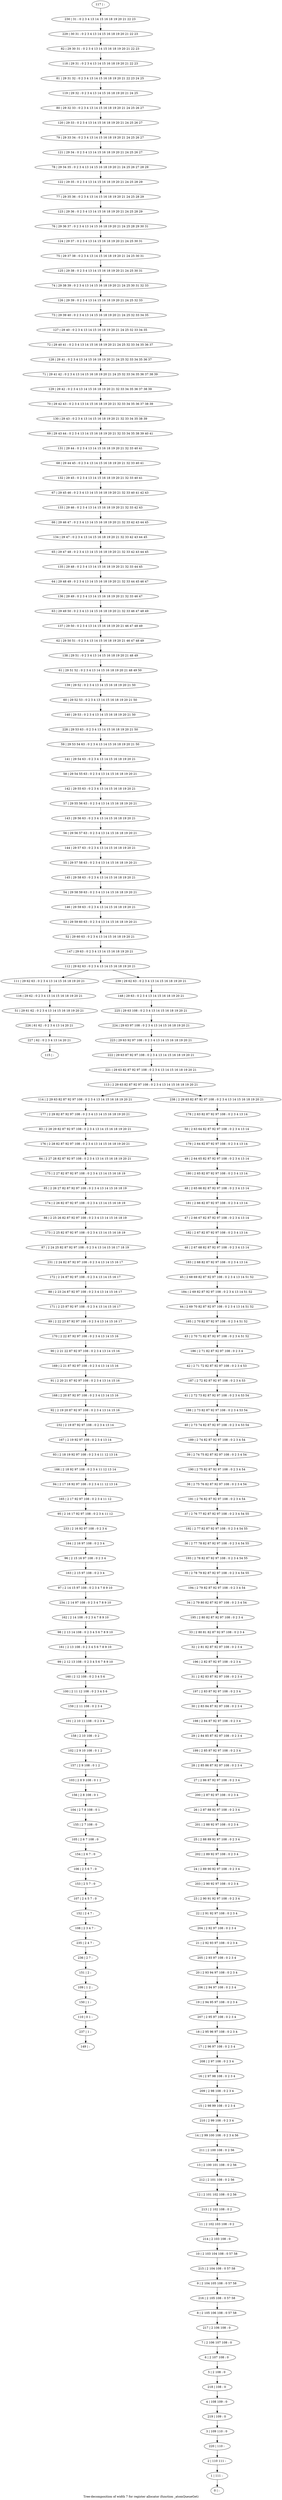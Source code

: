digraph G {
graph [label="Tree-decomposition of width 7 for register allocator (function _atomQueueGet)"]
0[label="0 | : "];
1[label="1 | 111 : "];
2[label="2 | 110 111 : "];
3[label="3 | 109 110 : 0 "];
4[label="4 | 108 109 : 0 "];
5[label="5 | 2 108 : 0 "];
6[label="6 | 2 107 108 : 0 "];
7[label="7 | 2 106 107 108 : 0 "];
8[label="8 | 2 105 106 108 : 0 57 58 "];
9[label="9 | 2 104 105 108 : 0 57 58 "];
10[label="10 | 2 103 104 108 : 0 57 58 "];
11[label="11 | 2 102 103 108 : 0 2 "];
12[label="12 | 2 101 102 108 : 0 2 56 "];
13[label="13 | 2 100 101 108 : 0 2 56 "];
14[label="14 | 2 99 100 108 : 0 2 3 4 56 "];
15[label="15 | 2 98 99 108 : 0 2 3 4 "];
16[label="16 | 2 97 98 108 : 0 2 3 4 "];
17[label="17 | 2 96 97 108 : 0 2 3 4 "];
18[label="18 | 2 95 96 97 108 : 0 2 3 4 "];
19[label="19 | 2 94 95 97 108 : 0 2 3 4 "];
20[label="20 | 2 93 94 97 108 : 0 2 3 4 "];
21[label="21 | 2 92 93 97 108 : 0 2 3 4 "];
22[label="22 | 2 91 92 97 108 : 0 2 3 4 "];
23[label="23 | 2 90 91 92 97 108 : 0 2 3 4 "];
24[label="24 | 2 89 90 92 97 108 : 0 2 3 4 "];
25[label="25 | 2 88 89 92 97 108 : 0 2 3 4 "];
26[label="26 | 2 87 88 92 97 108 : 0 2 3 4 "];
27[label="27 | 2 86 87 92 97 108 : 0 2 3 4 "];
28[label="28 | 2 85 86 87 92 97 108 : 0 2 3 4 "];
29[label="29 | 2 84 85 87 92 97 108 : 0 2 3 4 "];
30[label="30 | 2 83 84 87 92 97 108 : 0 2 3 4 "];
31[label="31 | 2 82 83 87 92 97 108 : 0 2 3 4 "];
32[label="32 | 2 81 82 87 92 97 108 : 0 2 3 4 "];
33[label="33 | 2 80 81 82 87 92 97 108 : 0 2 3 4 "];
34[label="34 | 2 79 80 82 87 92 97 108 : 0 2 3 4 54 "];
35[label="35 | 2 78 79 82 87 92 97 108 : 0 2 3 4 54 55 "];
36[label="36 | 2 77 78 82 87 92 97 108 : 0 2 3 4 54 55 "];
37[label="37 | 2 76 77 82 87 92 97 108 : 0 2 3 4 54 55 "];
38[label="38 | 2 75 76 82 87 92 97 108 : 0 2 3 4 54 "];
39[label="39 | 2 74 75 82 87 92 97 108 : 0 2 3 4 54 "];
40[label="40 | 2 73 74 82 87 92 97 108 : 0 2 3 4 53 54 "];
41[label="41 | 2 72 73 82 87 92 97 108 : 0 2 3 4 53 54 "];
42[label="42 | 2 71 72 82 87 92 97 108 : 0 2 3 4 53 "];
43[label="43 | 2 70 71 82 87 92 97 108 : 0 2 3 4 51 52 "];
44[label="44 | 2 69 70 82 87 92 97 108 : 0 2 3 4 13 14 51 52 "];
45[label="45 | 2 68 69 82 87 92 97 108 : 0 2 3 4 13 14 51 52 "];
46[label="46 | 2 67 68 82 87 92 97 108 : 0 2 3 4 13 14 "];
47[label="47 | 2 66 67 82 87 92 97 108 : 0 2 3 4 13 14 "];
48[label="48 | 2 65 66 82 87 92 97 108 : 0 2 3 4 13 14 "];
49[label="49 | 2 64 65 82 87 92 97 108 : 0 2 3 4 13 14 "];
50[label="50 | 2 63 64 82 87 92 97 108 : 0 2 3 4 13 14 "];
51[label="51 | 29 61 62 : 0 2 3 4 13 14 15 16 18 19 20 21 "];
52[label="52 | 29 60 63 : 0 2 3 4 13 14 15 16 18 19 20 21 "];
53[label="53 | 29 59 60 63 : 0 2 3 4 13 14 15 16 18 19 20 21 "];
54[label="54 | 29 58 59 63 : 0 2 3 4 13 14 15 16 18 19 20 21 "];
55[label="55 | 29 57 58 63 : 0 2 3 4 13 14 15 16 18 19 20 21 "];
56[label="56 | 29 56 57 63 : 0 2 3 4 13 14 15 16 18 19 20 21 "];
57[label="57 | 29 55 56 63 : 0 2 3 4 13 14 15 16 18 19 20 21 "];
58[label="58 | 29 54 55 63 : 0 2 3 4 13 14 15 16 18 19 20 21 "];
59[label="59 | 29 53 54 63 : 0 2 3 4 13 14 15 16 18 19 20 21 50 "];
60[label="60 | 29 52 53 : 0 2 3 4 13 14 15 16 18 19 20 21 50 "];
61[label="61 | 29 51 52 : 0 2 3 4 13 14 15 16 18 19 20 21 48 49 50 "];
62[label="62 | 29 50 51 : 0 2 3 4 13 14 15 16 18 19 20 21 46 47 48 49 "];
63[label="63 | 29 49 50 : 0 2 3 4 13 14 15 16 18 19 20 21 32 33 46 47 48 49 "];
64[label="64 | 29 48 49 : 0 2 3 4 13 14 15 16 18 19 20 21 32 33 44 45 46 47 "];
65[label="65 | 29 47 48 : 0 2 3 4 13 14 15 16 18 19 20 21 32 33 42 43 44 45 "];
66[label="66 | 29 46 47 : 0 2 3 4 13 14 15 16 18 19 20 21 32 33 42 43 44 45 "];
67[label="67 | 29 45 46 : 0 2 3 4 13 14 15 16 18 19 20 21 32 33 40 41 42 43 "];
68[label="68 | 29 44 45 : 0 2 3 4 13 14 15 16 18 19 20 21 32 33 40 41 "];
69[label="69 | 29 43 44 : 0 2 3 4 13 14 15 16 18 19 20 21 32 33 34 35 38 39 40 41 "];
70[label="70 | 29 42 43 : 0 2 3 4 13 14 15 16 18 19 20 21 32 33 34 35 36 37 38 39 "];
71[label="71 | 29 41 42 : 0 2 3 4 13 14 15 16 18 19 20 21 24 25 32 33 34 35 36 37 38 39 "];
72[label="72 | 29 40 41 : 0 2 3 4 13 14 15 16 18 19 20 21 24 25 32 33 34 35 36 37 "];
73[label="73 | 29 39 40 : 0 2 3 4 13 14 15 16 18 19 20 21 24 25 32 33 34 35 "];
74[label="74 | 29 38 39 : 0 2 3 4 13 14 15 16 18 19 20 21 24 25 30 31 32 33 "];
75[label="75 | 29 37 38 : 0 2 3 4 13 14 15 16 18 19 20 21 24 25 30 31 "];
76[label="76 | 29 36 37 : 0 2 3 4 13 14 15 16 18 19 20 21 24 25 28 29 30 31 "];
77[label="77 | 29 35 36 : 0 2 3 4 13 14 15 16 18 19 20 21 24 25 28 29 "];
78[label="78 | 29 34 35 : 0 2 3 4 13 14 15 16 18 19 20 21 24 25 26 27 28 29 "];
79[label="79 | 29 33 34 : 0 2 3 4 13 14 15 16 18 19 20 21 24 25 26 27 "];
80[label="80 | 29 32 33 : 0 2 3 4 13 14 15 16 18 19 20 21 24 25 26 27 "];
81[label="81 | 29 31 32 : 0 2 3 4 13 14 15 16 18 19 20 21 22 23 24 25 "];
82[label="82 | 29 30 31 : 0 2 3 4 13 14 15 16 18 19 20 21 22 23 "];
83[label="83 | 2 28 29 82 87 92 97 108 : 0 2 3 4 13 14 15 16 18 19 20 21 "];
84[label="84 | 2 27 28 82 87 92 97 108 : 0 2 3 4 13 14 15 16 18 19 20 21 "];
85[label="85 | 2 26 27 82 87 92 97 108 : 0 2 3 4 13 14 15 16 18 19 "];
86[label="86 | 2 25 26 82 87 92 97 108 : 0 2 3 4 13 14 15 16 18 19 "];
87[label="87 | 2 24 25 82 87 92 97 108 : 0 2 3 4 13 14 15 16 17 18 19 "];
88[label="88 | 2 23 24 87 92 97 108 : 0 2 3 4 13 14 15 16 17 "];
89[label="89 | 2 22 23 87 92 97 108 : 0 2 3 4 13 14 15 16 17 "];
90[label="90 | 2 21 22 87 92 97 108 : 0 2 3 4 13 14 15 16 "];
91[label="91 | 2 20 21 87 92 97 108 : 0 2 3 4 13 14 15 16 "];
92[label="92 | 2 19 20 87 92 97 108 : 0 2 3 4 13 14 15 16 "];
93[label="93 | 2 18 19 92 97 108 : 0 2 3 4 11 12 13 14 "];
94[label="94 | 2 17 18 92 97 108 : 0 2 3 4 11 12 13 14 "];
95[label="95 | 2 16 17 92 97 108 : 0 2 3 4 11 12 "];
96[label="96 | 2 15 16 97 108 : 0 2 3 4 "];
97[label="97 | 2 14 15 97 108 : 0 2 3 4 7 8 9 10 "];
98[label="98 | 2 13 14 108 : 0 2 3 4 5 6 7 8 9 10 "];
99[label="99 | 2 12 13 108 : 0 2 3 4 5 6 7 8 9 10 "];
100[label="100 | 2 11 12 108 : 0 2 3 4 5 6 "];
101[label="101 | 2 10 11 108 : 0 2 3 4 "];
102[label="102 | 2 9 10 108 : 0 1 2 "];
103[label="103 | 2 8 9 108 : 0 1 2 "];
104[label="104 | 2 7 8 108 : 0 1 "];
105[label="105 | 2 6 7 108 : 0 "];
106[label="106 | 2 5 6 7 : 0 "];
107[label="107 | 2 4 5 7 : 0 "];
108[label="108 | 2 3 4 7 : "];
109[label="109 | 1 2 : "];
110[label="110 | 0 1 : "];
111[label="111 | 29 62 63 : 0 2 3 4 13 14 15 16 18 19 20 21 "];
112[label="112 | 29 62 63 : 0 2 3 4 13 14 15 16 18 19 20 21 "];
113[label="113 | 2 29 63 82 87 92 97 108 : 0 2 3 4 13 14 15 16 18 19 20 21 "];
114[label="114 | 2 29 63 82 87 92 97 108 : 0 2 3 4 13 14 15 16 18 19 20 21 "];
115[label="115 | : "];
116[label="116 | 29 62 : 0 2 3 4 13 14 15 16 18 19 20 21 "];
117[label="117 | : "];
118[label="118 | 29 31 : 0 2 3 4 13 14 15 16 18 19 20 21 22 23 "];
119[label="119 | 29 32 : 0 2 3 4 13 14 15 16 18 19 20 21 24 25 "];
120[label="120 | 29 33 : 0 2 3 4 13 14 15 16 18 19 20 21 24 25 26 27 "];
121[label="121 | 29 34 : 0 2 3 4 13 14 15 16 18 19 20 21 24 25 26 27 "];
122[label="122 | 29 35 : 0 2 3 4 13 14 15 16 18 19 20 21 24 25 28 29 "];
123[label="123 | 29 36 : 0 2 3 4 13 14 15 16 18 19 20 21 24 25 28 29 "];
124[label="124 | 29 37 : 0 2 3 4 13 14 15 16 18 19 20 21 24 25 30 31 "];
125[label="125 | 29 38 : 0 2 3 4 13 14 15 16 18 19 20 21 24 25 30 31 "];
126[label="126 | 29 39 : 0 2 3 4 13 14 15 16 18 19 20 21 24 25 32 33 "];
127[label="127 | 29 40 : 0 2 3 4 13 14 15 16 18 19 20 21 24 25 32 33 34 35 "];
128[label="128 | 29 41 : 0 2 3 4 13 14 15 16 18 19 20 21 24 25 32 33 34 35 36 37 "];
129[label="129 | 29 42 : 0 2 3 4 13 14 15 16 18 19 20 21 32 33 34 35 36 37 38 39 "];
130[label="130 | 29 43 : 0 2 3 4 13 14 15 16 18 19 20 21 32 33 34 35 38 39 "];
131[label="131 | 29 44 : 0 2 3 4 13 14 15 16 18 19 20 21 32 33 40 41 "];
132[label="132 | 29 45 : 0 2 3 4 13 14 15 16 18 19 20 21 32 33 40 41 "];
133[label="133 | 29 46 : 0 2 3 4 13 14 15 16 18 19 20 21 32 33 42 43 "];
134[label="134 | 29 47 : 0 2 3 4 13 14 15 16 18 19 20 21 32 33 42 43 44 45 "];
135[label="135 | 29 48 : 0 2 3 4 13 14 15 16 18 19 20 21 32 33 44 45 "];
136[label="136 | 29 49 : 0 2 3 4 13 14 15 16 18 19 20 21 32 33 46 47 "];
137[label="137 | 29 50 : 0 2 3 4 13 14 15 16 18 19 20 21 46 47 48 49 "];
138[label="138 | 29 51 : 0 2 3 4 13 14 15 16 18 19 20 21 48 49 "];
139[label="139 | 29 52 : 0 2 3 4 13 14 15 16 18 19 20 21 50 "];
140[label="140 | 29 53 : 0 2 3 4 13 14 15 16 18 19 20 21 50 "];
141[label="141 | 29 54 63 : 0 2 3 4 13 14 15 16 18 19 20 21 "];
142[label="142 | 29 55 63 : 0 2 3 4 13 14 15 16 18 19 20 21 "];
143[label="143 | 29 56 63 : 0 2 3 4 13 14 15 16 18 19 20 21 "];
144[label="144 | 29 57 63 : 0 2 3 4 13 14 15 16 18 19 20 21 "];
145[label="145 | 29 58 63 : 0 2 3 4 13 14 15 16 18 19 20 21 "];
146[label="146 | 29 59 63 : 0 2 3 4 13 14 15 16 18 19 20 21 "];
147[label="147 | 29 63 : 0 2 3 4 13 14 15 16 18 19 20 21 "];
148[label="148 | 29 63 : 0 2 3 4 13 14 15 16 18 19 20 21 "];
149[label="149 | : "];
150[label="150 | 1 : "];
151[label="151 | 2 : "];
152[label="152 | 2 4 7 : "];
153[label="153 | 2 5 7 : 0 "];
154[label="154 | 2 6 7 : 0 "];
155[label="155 | 2 7 108 : 0 "];
156[label="156 | 2 8 108 : 0 1 "];
157[label="157 | 2 9 108 : 0 1 2 "];
158[label="158 | 2 10 108 : 0 2 "];
159[label="159 | 2 11 108 : 0 2 3 4 "];
160[label="160 | 2 12 108 : 0 2 3 4 5 6 "];
161[label="161 | 2 13 108 : 0 2 3 4 5 6 7 8 9 10 "];
162[label="162 | 2 14 108 : 0 2 3 4 7 8 9 10 "];
163[label="163 | 2 15 97 108 : 0 2 3 4 "];
164[label="164 | 2 16 97 108 : 0 2 3 4 "];
165[label="165 | 2 17 92 97 108 : 0 2 3 4 11 12 "];
166[label="166 | 2 18 92 97 108 : 0 2 3 4 11 12 13 14 "];
167[label="167 | 2 19 92 97 108 : 0 2 3 4 13 14 "];
168[label="168 | 2 20 87 92 97 108 : 0 2 3 4 13 14 15 16 "];
169[label="169 | 2 21 87 92 97 108 : 0 2 3 4 13 14 15 16 "];
170[label="170 | 2 22 87 92 97 108 : 0 2 3 4 13 14 15 16 "];
171[label="171 | 2 23 87 92 97 108 : 0 2 3 4 13 14 15 16 17 "];
172[label="172 | 2 24 87 92 97 108 : 0 2 3 4 13 14 15 16 17 "];
173[label="173 | 2 25 82 87 92 97 108 : 0 2 3 4 13 14 15 16 18 19 "];
174[label="174 | 2 26 82 87 92 97 108 : 0 2 3 4 13 14 15 16 18 19 "];
175[label="175 | 2 27 82 87 92 97 108 : 0 2 3 4 13 14 15 16 18 19 "];
176[label="176 | 2 28 82 87 92 97 108 : 0 2 3 4 13 14 15 16 18 19 20 21 "];
177[label="177 | 2 29 82 87 92 97 108 : 0 2 3 4 13 14 15 16 18 19 20 21 "];
178[label="178 | 2 63 82 87 92 97 108 : 0 2 3 4 13 14 "];
179[label="179 | 2 64 82 87 92 97 108 : 0 2 3 4 13 14 "];
180[label="180 | 2 65 82 87 92 97 108 : 0 2 3 4 13 14 "];
181[label="181 | 2 66 82 87 92 97 108 : 0 2 3 4 13 14 "];
182[label="182 | 2 67 82 87 92 97 108 : 0 2 3 4 13 14 "];
183[label="183 | 2 68 82 87 92 97 108 : 0 2 3 4 13 14 "];
184[label="184 | 2 69 82 87 92 97 108 : 0 2 3 4 13 14 51 52 "];
185[label="185 | 2 70 82 87 92 97 108 : 0 2 3 4 51 52 "];
186[label="186 | 2 71 82 87 92 97 108 : 0 2 3 4 "];
187[label="187 | 2 72 82 87 92 97 108 : 0 2 3 4 53 "];
188[label="188 | 2 73 82 87 92 97 108 : 0 2 3 4 53 54 "];
189[label="189 | 2 74 82 87 92 97 108 : 0 2 3 4 54 "];
190[label="190 | 2 75 82 87 92 97 108 : 0 2 3 4 54 "];
191[label="191 | 2 76 82 87 92 97 108 : 0 2 3 4 54 "];
192[label="192 | 2 77 82 87 92 97 108 : 0 2 3 4 54 55 "];
193[label="193 | 2 78 82 87 92 97 108 : 0 2 3 4 54 55 "];
194[label="194 | 2 79 82 87 92 97 108 : 0 2 3 4 54 "];
195[label="195 | 2 80 82 87 92 97 108 : 0 2 3 4 "];
196[label="196 | 2 82 87 92 97 108 : 0 2 3 4 "];
197[label="197 | 2 83 87 92 97 108 : 0 2 3 4 "];
198[label="198 | 2 84 87 92 97 108 : 0 2 3 4 "];
199[label="199 | 2 85 87 92 97 108 : 0 2 3 4 "];
200[label="200 | 2 87 92 97 108 : 0 2 3 4 "];
201[label="201 | 2 88 92 97 108 : 0 2 3 4 "];
202[label="202 | 2 89 92 97 108 : 0 2 3 4 "];
203[label="203 | 2 90 92 97 108 : 0 2 3 4 "];
204[label="204 | 2 92 97 108 : 0 2 3 4 "];
205[label="205 | 2 93 97 108 : 0 2 3 4 "];
206[label="206 | 2 94 97 108 : 0 2 3 4 "];
207[label="207 | 2 95 97 108 : 0 2 3 4 "];
208[label="208 | 2 97 108 : 0 2 3 4 "];
209[label="209 | 2 98 108 : 0 2 3 4 "];
210[label="210 | 2 99 108 : 0 2 3 4 "];
211[label="211 | 2 100 108 : 0 2 56 "];
212[label="212 | 2 101 108 : 0 2 56 "];
213[label="213 | 2 102 108 : 0 2 "];
214[label="214 | 2 103 108 : 0 "];
215[label="215 | 2 104 108 : 0 57 58 "];
216[label="216 | 2 105 108 : 0 57 58 "];
217[label="217 | 2 106 108 : 0 "];
218[label="218 | 108 : 0 "];
219[label="219 | 109 : 0 "];
220[label="220 | 110 : "];
221[label="221 | 29 63 82 87 92 97 108 : 0 2 3 4 13 14 15 16 18 19 20 21 "];
222[label="222 | 29 63 87 92 97 108 : 0 2 3 4 13 14 15 16 18 19 20 21 "];
223[label="223 | 29 63 92 97 108 : 0 2 3 4 13 14 15 16 18 19 20 21 "];
224[label="224 | 29 63 97 108 : 0 2 3 4 13 14 15 16 18 19 20 21 "];
225[label="225 | 29 63 108 : 0 2 3 4 13 14 15 16 18 19 20 21 "];
226[label="226 | 61 62 : 0 2 3 4 13 14 20 21 "];
227[label="227 | 62 : 0 2 3 4 13 14 20 21 "];
228[label="228 | 29 53 63 : 0 2 3 4 13 14 15 16 18 19 20 21 50 "];
229[label="229 | 30 31 : 0 2 3 4 13 14 15 16 18 19 20 21 22 23 "];
230[label="230 | 31 : 0 2 3 4 13 14 15 16 18 19 20 21 22 23 "];
231[label="231 | 2 24 82 87 92 97 108 : 0 2 3 4 13 14 15 16 17 "];
232[label="232 | 2 19 87 92 97 108 : 0 2 3 4 13 14 "];
233[label="233 | 2 16 92 97 108 : 0 2 3 4 "];
234[label="234 | 2 14 97 108 : 0 2 3 4 7 8 9 10 "];
235[label="235 | 2 4 7 : "];
236[label="236 | 2 7 : "];
237[label="237 | 1 : "];
238[label="238 | 2 29 63 82 87 92 97 108 : 0 2 3 4 13 14 15 16 18 19 20 21 "];
239[label="239 | 29 62 63 : 0 2 3 4 13 14 15 16 18 19 20 21 "];
116->51 ;
111->116 ;
150->110 ;
109->150 ;
151->109 ;
152->108 ;
107->152 ;
153->107 ;
106->153 ;
154->106 ;
105->154 ;
155->105 ;
104->155 ;
156->104 ;
103->156 ;
157->103 ;
102->157 ;
158->102 ;
101->158 ;
159->101 ;
100->159 ;
160->100 ;
99->160 ;
161->99 ;
98->161 ;
162->98 ;
163->97 ;
96->163 ;
164->96 ;
165->95 ;
94->165 ;
166->94 ;
93->166 ;
167->93 ;
168->92 ;
91->168 ;
169->91 ;
90->169 ;
170->90 ;
89->170 ;
171->89 ;
88->171 ;
172->88 ;
173->87 ;
86->173 ;
174->86 ;
85->174 ;
175->85 ;
84->175 ;
176->84 ;
83->176 ;
177->83 ;
114->177 ;
51->226 ;
227->115 ;
226->227 ;
231->172 ;
87->231 ;
232->167 ;
92->232 ;
233->164 ;
95->233 ;
234->162 ;
97->234 ;
108->235 ;
236->151 ;
235->236 ;
237->149 ;
110->237 ;
117->230 ;
230->229 ;
229->82 ;
82->118 ;
118->81 ;
81->119 ;
119->80 ;
80->120 ;
120->79 ;
79->121 ;
121->78 ;
78->122 ;
122->77 ;
77->123 ;
123->76 ;
76->124 ;
124->75 ;
75->125 ;
125->74 ;
74->126 ;
126->73 ;
73->127 ;
127->72 ;
72->128 ;
128->71 ;
71->129 ;
129->70 ;
70->130 ;
130->69 ;
69->131 ;
131->68 ;
68->132 ;
132->67 ;
67->133 ;
133->66 ;
66->134 ;
134->65 ;
65->135 ;
135->64 ;
64->136 ;
136->63 ;
63->137 ;
137->62 ;
62->138 ;
138->61 ;
61->139 ;
139->60 ;
60->140 ;
140->228 ;
228->59 ;
59->141 ;
141->58 ;
58->142 ;
142->57 ;
57->143 ;
143->56 ;
56->144 ;
144->55 ;
55->145 ;
145->54 ;
54->146 ;
146->53 ;
53->52 ;
52->147 ;
147->112 ;
148->225 ;
225->224 ;
224->223 ;
223->222 ;
222->221 ;
221->113 ;
178->50 ;
50->179 ;
179->49 ;
49->180 ;
180->48 ;
48->181 ;
181->47 ;
47->182 ;
182->46 ;
46->183 ;
183->45 ;
45->184 ;
184->44 ;
44->185 ;
185->43 ;
43->186 ;
186->42 ;
42->187 ;
187->41 ;
41->188 ;
188->40 ;
40->189 ;
189->39 ;
39->190 ;
190->38 ;
38->191 ;
191->37 ;
37->192 ;
192->36 ;
36->193 ;
193->35 ;
35->194 ;
194->34 ;
34->195 ;
195->33 ;
33->32 ;
32->196 ;
196->31 ;
31->197 ;
197->30 ;
30->198 ;
198->29 ;
29->199 ;
199->28 ;
28->27 ;
27->200 ;
200->26 ;
26->201 ;
201->25 ;
25->202 ;
202->24 ;
24->203 ;
203->23 ;
23->22 ;
22->204 ;
204->21 ;
21->205 ;
205->20 ;
20->206 ;
206->19 ;
19->207 ;
207->18 ;
18->17 ;
17->208 ;
208->16 ;
16->209 ;
209->15 ;
15->210 ;
210->14 ;
14->211 ;
211->13 ;
13->212 ;
212->12 ;
12->213 ;
213->11 ;
11->214 ;
214->10 ;
10->215 ;
215->9 ;
9->216 ;
216->8 ;
8->217 ;
217->7 ;
7->6 ;
6->5 ;
5->218 ;
218->4 ;
4->219 ;
219->3 ;
3->220 ;
220->2 ;
2->1 ;
1->0 ;
238->178 ;
239->148 ;
113->114 ;
113->238 ;
112->111 ;
112->239 ;
}
